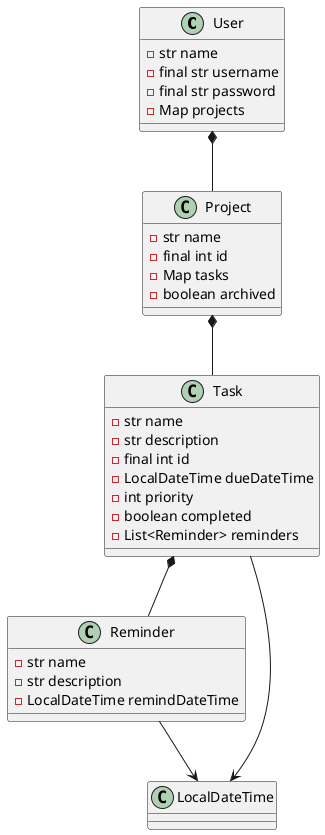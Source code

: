 @startuml
'https://plantuml.com/class-diagram

'Composition Relations (A has B)'
User *-- Project
Project *-- Task
Task *-- Reminder

'Dependency Relations (A use B)'
Task --> LocalDateTime
Reminder --> LocalDateTime

class Task {
- str name
- str description
- final int id
- LocalDateTime dueDateTime
- int priority
- boolean completed
- List<Reminder> reminders
}

class Project {
- str name
- final int id
- Map tasks
- boolean archived
}

class User{
- str name
- final str username
- final str password
- Map projects
}

class Reminder{
- str name
- str description
- LocalDateTime remindDateTime
}


@enduml